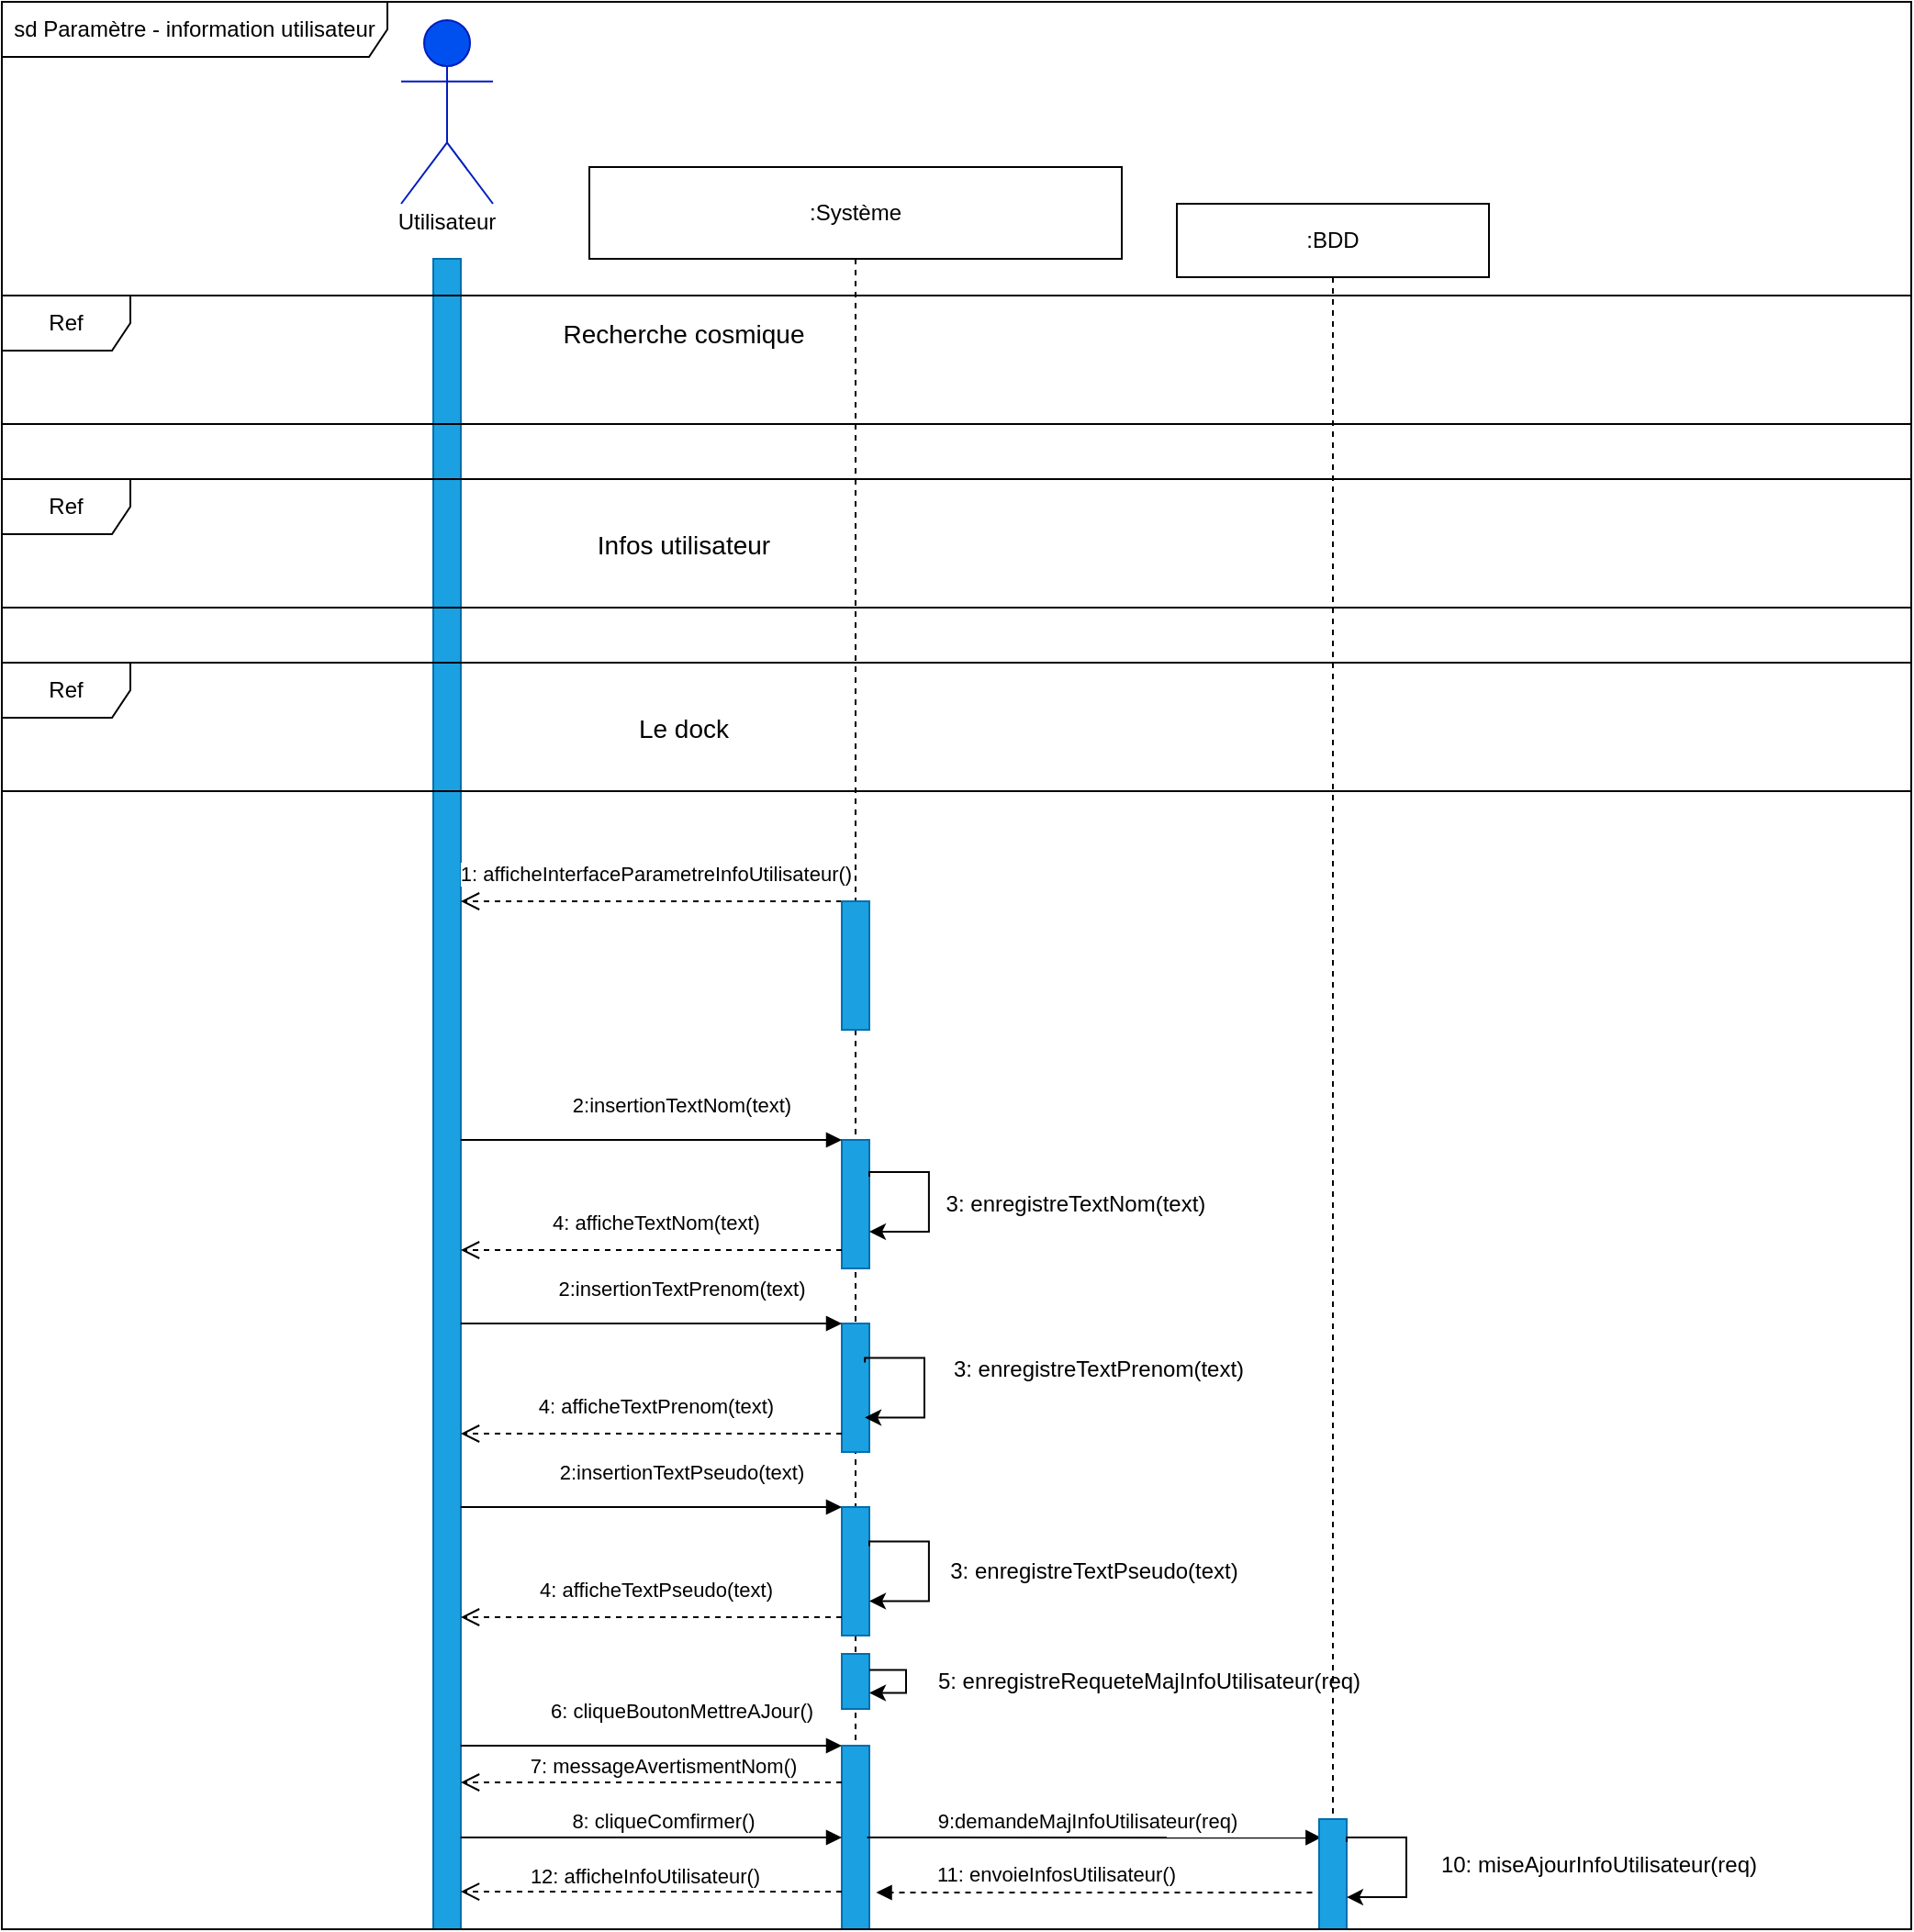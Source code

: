 <mxfile version="20.6.0" type="device"><diagram id="M-pu-cOKjHEZvPsEpOY4" name="Page-1"><mxGraphModel dx="1929" dy="566" grid="1" gridSize="10" guides="1" tooltips="1" connect="1" arrows="1" fold="1" page="1" pageScale="1" pageWidth="827" pageHeight="1169" math="0" shadow="0"><root><mxCell id="0"/><mxCell id="1" parent="0"/><mxCell id="OMeM30PVV8WrVPDrTTRZ-9" value="" style="rounded=0;whiteSpace=wrap;html=1;fillColor=#1ba1e2;fontColor=#ffffff;strokeColor=#006EAF;" parent="1" vertex="1"><mxGeometry x="125" y="180" width="15" height="910" as="geometry"/></mxCell><mxCell id="OMeM30PVV8WrVPDrTTRZ-1" value="&lt;b&gt;Utilisateur&lt;/b&gt;" style="shape=umlActor;verticalLabelPosition=bottom;verticalAlign=top;html=1;fillColor=#0050ef;fontColor=#ffffff;strokeColor=#001DBC;" parent="1" vertex="1"><mxGeometry x="107.5" y="50" width="50" height="100" as="geometry"/></mxCell><mxCell id="UVZ0IYtNJLXeqeBDd-HU-10" value="Utilisateur" style="text;html=1;strokeColor=none;fillColor=none;align=center;verticalAlign=middle;whiteSpace=wrap;rounded=0;" parent="1" vertex="1"><mxGeometry x="91.25" y="140" width="82.5" height="40" as="geometry"/></mxCell><mxCell id="UVZ0IYtNJLXeqeBDd-HU-47" value="Ref " style="shape=umlFrame;whiteSpace=wrap;html=1;width=70;height=30;fillStyle=auto;sketch=0;shadow=0;" parent="1" vertex="1"><mxGeometry x="-110" y="200" width="1040" height="70" as="geometry"/></mxCell><mxCell id="788C2WhoYGFtB54ipDxD-50" value=":Système" style="shape=umlLifeline;perimeter=lifelinePerimeter;whiteSpace=wrap;html=1;container=1;collapsible=0;recursiveResize=0;outlineConnect=0;size=50;" vertex="1" parent="1"><mxGeometry x="210" y="130" width="290" height="960" as="geometry"/></mxCell><mxCell id="788C2WhoYGFtB54ipDxD-73" value="" style="rounded=0;whiteSpace=wrap;html=1;fillColor=#1ba1e2;fontColor=#ffffff;strokeColor=#006EAF;" vertex="1" parent="788C2WhoYGFtB54ipDxD-50"><mxGeometry x="137.5" y="530" width="15" height="70" as="geometry"/></mxCell><mxCell id="788C2WhoYGFtB54ipDxD-74" value="" style="rounded=0;whiteSpace=wrap;html=1;fillColor=#1ba1e2;fontColor=#ffffff;strokeColor=#006EAF;" vertex="1" parent="788C2WhoYGFtB54ipDxD-50"><mxGeometry x="137.5" y="630" width="15" height="70" as="geometry"/></mxCell><UserObject label="Recherche cosmique" placeholders="1" name="Variable" id="UVZ0IYtNJLXeqeBDd-HU-48"><mxCell style="text;html=1;strokeColor=none;fillColor=none;align=center;verticalAlign=middle;whiteSpace=wrap;overflow=hidden;fontSize=14;" parent="788C2WhoYGFtB54ipDxD-50" vertex="1"><mxGeometry x="-80" y="80" width="262.5" height="20" as="geometry"/></mxCell></UserObject><mxCell id="788C2WhoYGFtB54ipDxD-118" value="Ref " style="shape=umlFrame;whiteSpace=wrap;html=1;width=70;height=30;fillStyle=auto;sketch=0;shadow=0;" vertex="1" parent="788C2WhoYGFtB54ipDxD-50"><mxGeometry x="-320" y="170" width="1040" height="70" as="geometry"/></mxCell><UserObject label="Infos utilisateur" placeholders="1" name="Variable" id="788C2WhoYGFtB54ipDxD-120"><mxCell style="text;html=1;strokeColor=none;fillColor=none;align=center;verticalAlign=middle;whiteSpace=wrap;overflow=hidden;fontSize=14;" vertex="1" parent="788C2WhoYGFtB54ipDxD-50"><mxGeometry x="-80" y="195" width="262.5" height="20" as="geometry"/></mxCell></UserObject><mxCell id="788C2WhoYGFtB54ipDxD-72" value="1: afficheInterfaceParametreInfoUtilisateur()" style="html=1;verticalAlign=bottom;endArrow=open;dashed=1;endSize=8;rounded=0;" edge="1" parent="788C2WhoYGFtB54ipDxD-50"><mxGeometry x="-0.016" y="-6" relative="1" as="geometry"><mxPoint x="137.5" y="400.0" as="sourcePoint"/><mxPoint x="-70" y="400.0" as="targetPoint"/><mxPoint as="offset"/></mxGeometry></mxCell><mxCell id="788C2WhoYGFtB54ipDxD-129" value="" style="rounded=0;whiteSpace=wrap;html=1;fillColor=#1ba1e2;fontColor=#ffffff;strokeColor=#006EAF;" vertex="1" parent="788C2WhoYGFtB54ipDxD-50"><mxGeometry x="137.5" y="400" width="15" height="70" as="geometry"/></mxCell><mxCell id="788C2WhoYGFtB54ipDxD-159" value="2:insertionTextNom(text)" style="html=1;verticalAlign=bottom;endArrow=block;rounded=0;entryX=0.01;entryY=0.143;entryDx=0;entryDy=0;entryPerimeter=0;" edge="1" parent="788C2WhoYGFtB54ipDxD-50"><mxGeometry x="0.156" y="10" width="80" relative="1" as="geometry"><mxPoint x="-70.15" y="530.05" as="sourcePoint"/><mxPoint x="137.5" y="530" as="targetPoint"/><mxPoint as="offset"/></mxGeometry></mxCell><mxCell id="788C2WhoYGFtB54ipDxD-160" value="4: afficheTextNom(text)" style="html=1;verticalAlign=bottom;endArrow=open;dashed=1;endSize=8;rounded=0;" edge="1" parent="788C2WhoYGFtB54ipDxD-50"><mxGeometry x="-0.016" y="-6" relative="1" as="geometry"><mxPoint x="137.5" y="590" as="sourcePoint"/><mxPoint x="-70" y="590" as="targetPoint"/><mxPoint as="offset"/></mxGeometry></mxCell><mxCell id="788C2WhoYGFtB54ipDxD-222" value="Ref " style="shape=umlFrame;whiteSpace=wrap;html=1;width=70;height=30;fillStyle=auto;sketch=0;shadow=0;" vertex="1" parent="788C2WhoYGFtB54ipDxD-50"><mxGeometry x="-320" y="270" width="1040" height="70" as="geometry"/></mxCell><UserObject label="Le dock" placeholders="1" name="Variable" id="788C2WhoYGFtB54ipDxD-223"><mxCell style="text;html=1;strokeColor=none;fillColor=none;align=center;verticalAlign=middle;whiteSpace=wrap;overflow=hidden;fontSize=14;" vertex="1" parent="788C2WhoYGFtB54ipDxD-50"><mxGeometry x="-80" y="295" width="262.5" height="20" as="geometry"/></mxCell></UserObject><mxCell id="788C2WhoYGFtB54ipDxD-226" value="2:insertionTextPrenom(text)" style="html=1;verticalAlign=bottom;endArrow=block;rounded=0;entryX=0.01;entryY=0.143;entryDx=0;entryDy=0;entryPerimeter=0;" edge="1" parent="788C2WhoYGFtB54ipDxD-50"><mxGeometry x="0.156" y="10" width="80" relative="1" as="geometry"><mxPoint x="-70.15" y="630.05" as="sourcePoint"/><mxPoint x="137.5" y="630" as="targetPoint"/><mxPoint as="offset"/></mxGeometry></mxCell><mxCell id="788C2WhoYGFtB54ipDxD-227" value="4: afficheTextPrenom(text)" style="html=1;verticalAlign=bottom;endArrow=open;dashed=1;endSize=8;rounded=0;" edge="1" parent="788C2WhoYGFtB54ipDxD-50"><mxGeometry x="-0.016" y="-6" relative="1" as="geometry"><mxPoint x="137.5" y="690" as="sourcePoint"/><mxPoint x="-70.0" y="690" as="targetPoint"/><mxPoint as="offset"/></mxGeometry></mxCell><mxCell id="788C2WhoYGFtB54ipDxD-230" style="edgeStyle=orthogonalEdgeStyle;rounded=0;orthogonalLoop=1;jettySize=auto;html=1;exitX=1;exitY=0.25;exitDx=0;exitDy=0;entryX=1;entryY=0.75;entryDx=0;entryDy=0;" edge="1" parent="788C2WhoYGFtB54ipDxD-50"><mxGeometry relative="1" as="geometry"><Array as="points"><mxPoint x="152.97" y="547.48"/><mxPoint x="184.97" y="547.48"/><mxPoint x="184.97" y="580.48"/></Array><mxPoint x="152.5" y="550" as="sourcePoint"/><mxPoint x="152.5" y="580" as="targetPoint"/></mxGeometry></mxCell><mxCell id="788C2WhoYGFtB54ipDxD-231" style="edgeStyle=orthogonalEdgeStyle;rounded=0;orthogonalLoop=1;jettySize=auto;html=1;exitX=1;exitY=0.25;exitDx=0;exitDy=0;entryX=1;entryY=0.75;entryDx=0;entryDy=0;" edge="1" parent="788C2WhoYGFtB54ipDxD-50"><mxGeometry relative="1" as="geometry"><Array as="points"><mxPoint x="150.52" y="648.71"/><mxPoint x="182.52" y="648.71"/><mxPoint x="182.52" y="681.71"/></Array><mxPoint x="150.05" y="651.23" as="sourcePoint"/><mxPoint x="150.05" y="681.23" as="targetPoint"/></mxGeometry></mxCell><mxCell id="788C2WhoYGFtB54ipDxD-232" value="" style="rounded=0;whiteSpace=wrap;html=1;fillColor=#1ba1e2;fontColor=#ffffff;strokeColor=#006EAF;" vertex="1" parent="788C2WhoYGFtB54ipDxD-50"><mxGeometry x="137.5" y="730" width="15" height="70" as="geometry"/></mxCell><mxCell id="788C2WhoYGFtB54ipDxD-233" value="2:insertionTextPseudo(text)" style="html=1;verticalAlign=bottom;endArrow=block;rounded=0;entryX=0.01;entryY=0.143;entryDx=0;entryDy=0;entryPerimeter=0;" edge="1" parent="788C2WhoYGFtB54ipDxD-50"><mxGeometry x="0.156" y="10" width="80" relative="1" as="geometry"><mxPoint x="-70.15" y="730.05" as="sourcePoint"/><mxPoint x="137.5" y="730" as="targetPoint"/><mxPoint as="offset"/></mxGeometry></mxCell><mxCell id="788C2WhoYGFtB54ipDxD-235" style="edgeStyle=orthogonalEdgeStyle;rounded=0;orthogonalLoop=1;jettySize=auto;html=1;exitX=1;exitY=0.25;exitDx=0;exitDy=0;entryX=1;entryY=0.75;entryDx=0;entryDy=0;" edge="1" parent="788C2WhoYGFtB54ipDxD-50"><mxGeometry relative="1" as="geometry"><Array as="points"><mxPoint x="152.97" y="748.71"/><mxPoint x="184.97" y="748.71"/><mxPoint x="184.97" y="781.71"/></Array><mxPoint x="152.5" y="751.23" as="sourcePoint"/><mxPoint x="152.5" y="781.23" as="targetPoint"/></mxGeometry></mxCell><mxCell id="788C2WhoYGFtB54ipDxD-228" value="3: enregistreTextNom(text) " style="text;html=1;strokeColor=none;fillColor=none;align=center;verticalAlign=middle;whiteSpace=wrap;rounded=0;" vertex="1" parent="788C2WhoYGFtB54ipDxD-50"><mxGeometry x="190" y="550" width="150" height="30" as="geometry"/></mxCell><mxCell id="788C2WhoYGFtB54ipDxD-162" value="3: enregistreTextPrenom(text) " style="text;html=1;strokeColor=none;fillColor=none;align=center;verticalAlign=middle;whiteSpace=wrap;rounded=0;" vertex="1" parent="788C2WhoYGFtB54ipDxD-50"><mxGeometry x="185" y="640" width="185" height="30" as="geometry"/></mxCell><mxCell id="788C2WhoYGFtB54ipDxD-236" value="3: enregistreTextPseudo(text) " style="text;html=1;strokeColor=none;fillColor=none;align=center;verticalAlign=middle;whiteSpace=wrap;rounded=0;" vertex="1" parent="788C2WhoYGFtB54ipDxD-50"><mxGeometry x="190" y="750" width="170" height="30" as="geometry"/></mxCell><mxCell id="788C2WhoYGFtB54ipDxD-239" value="6: cliqueBoutonMettreAJour()" style="html=1;verticalAlign=bottom;endArrow=block;rounded=0;entryX=0.01;entryY=0.143;entryDx=0;entryDy=0;entryPerimeter=0;" edge="1" parent="788C2WhoYGFtB54ipDxD-50"><mxGeometry x="0.156" y="10" width="80" relative="1" as="geometry"><mxPoint x="-70.15" y="860.05" as="sourcePoint"/><mxPoint x="137.5" y="860" as="targetPoint"/><mxPoint as="offset"/></mxGeometry></mxCell><mxCell id="788C2WhoYGFtB54ipDxD-130" value="" style="rounded=0;whiteSpace=wrap;html=1;fillColor=#1ba1e2;fontColor=#ffffff;strokeColor=#006EAF;" vertex="1" parent="788C2WhoYGFtB54ipDxD-50"><mxGeometry x="137.5" y="810" width="15" height="30" as="geometry"/></mxCell><mxCell id="788C2WhoYGFtB54ipDxD-131" style="edgeStyle=orthogonalEdgeStyle;rounded=0;orthogonalLoop=1;jettySize=auto;html=1;entryX=1;entryY=0.75;entryDx=0;entryDy=0;" edge="1" parent="788C2WhoYGFtB54ipDxD-50"><mxGeometry relative="1" as="geometry"><Array as="points"><mxPoint x="152.5" y="818.74"/><mxPoint x="172.5" y="818.74"/><mxPoint x="172.5" y="831.74"/></Array><mxPoint x="152.5" y="818.74" as="sourcePoint"/><mxPoint x="152.5" y="831.26" as="targetPoint"/></mxGeometry></mxCell><mxCell id="788C2WhoYGFtB54ipDxD-237" value="" style="rounded=0;whiteSpace=wrap;html=1;fillColor=#1ba1e2;fontColor=#ffffff;strokeColor=#006EAF;" vertex="1" parent="788C2WhoYGFtB54ipDxD-50"><mxGeometry x="137.5" y="860" width="15" height="100" as="geometry"/></mxCell><mxCell id="788C2WhoYGFtB54ipDxD-238" value="12: afficheInfoUtilisateur()" style="html=1;verticalAlign=bottom;endArrow=open;dashed=1;endSize=8;rounded=0;" edge="1" parent="788C2WhoYGFtB54ipDxD-50"><mxGeometry x="0.036" relative="1" as="geometry"><mxPoint x="137.5" y="939.52" as="sourcePoint"/><mxPoint x="-70.0" y="939.52" as="targetPoint"/><mxPoint as="offset"/></mxGeometry></mxCell><mxCell id="788C2WhoYGFtB54ipDxD-179" value="9:demandeMajInfoUtilisateur(req)" style="html=1;verticalAlign=bottom;endArrow=block;rounded=0;entryX=0.857;entryY=0.485;entryDx=0;entryDy=0;entryPerimeter=0;" edge="1" parent="788C2WhoYGFtB54ipDxD-50"><mxGeometry x="-0.03" width="80" relative="1" as="geometry"><mxPoint x="151.31" y="910.0" as="sourcePoint"/><mxPoint x="398.69" y="910.1" as="targetPoint"/><mxPoint as="offset"/></mxGeometry></mxCell><mxCell id="788C2WhoYGFtB54ipDxD-241" value="7: messageAvertismentNom()" style="html=1;verticalAlign=bottom;endArrow=open;dashed=1;endSize=8;rounded=0;" edge="1" parent="788C2WhoYGFtB54ipDxD-50"><mxGeometry x="-0.06" relative="1" as="geometry"><mxPoint x="137.5" y="880" as="sourcePoint"/><mxPoint x="-70.0" y="880" as="targetPoint"/><mxPoint as="offset"/></mxGeometry></mxCell><mxCell id="788C2WhoYGFtB54ipDxD-242" value="8: cliqueComfirmer()" style="html=1;verticalAlign=bottom;endArrow=block;rounded=0;entryX=0.01;entryY=0.143;entryDx=0;entryDy=0;entryPerimeter=0;" edge="1" parent="788C2WhoYGFtB54ipDxD-50"><mxGeometry x="0.061" width="80" relative="1" as="geometry"><mxPoint x="-70.15" y="910.05" as="sourcePoint"/><mxPoint x="137.5" y="910" as="targetPoint"/><mxPoint as="offset"/></mxGeometry></mxCell><mxCell id="788C2WhoYGFtB54ipDxD-177" value="11: envoieInfosUtilisateur()" style="html=1;verticalAlign=bottom;endArrow=block;rounded=0;dashed=1;" edge="1" parent="788C2WhoYGFtB54ipDxD-50"><mxGeometry x="0.179" y="-1" width="80" relative="1" as="geometry"><mxPoint x="393.75" y="940" as="sourcePoint"/><mxPoint x="156.25" y="940" as="targetPoint"/><mxPoint as="offset"/></mxGeometry></mxCell><mxCell id="788C2WhoYGFtB54ipDxD-126" value=":BDD" style="shape=umlLifeline;perimeter=lifelinePerimeter;whiteSpace=wrap;html=1;container=1;collapsible=0;recursiveResize=0;outlineConnect=0;size=40;" vertex="1" parent="1"><mxGeometry x="530" y="150" width="170" height="940" as="geometry"/></mxCell><mxCell id="788C2WhoYGFtB54ipDxD-127" value="" style="rounded=0;whiteSpace=wrap;html=1;fillColor=#1ba1e2;fontColor=#ffffff;strokeColor=#006EAF;" vertex="1" parent="788C2WhoYGFtB54ipDxD-126"><mxGeometry x="77.5" y="880" width="15" height="60" as="geometry"/></mxCell><mxCell id="788C2WhoYGFtB54ipDxD-175" style="edgeStyle=orthogonalEdgeStyle;rounded=0;orthogonalLoop=1;jettySize=auto;html=1;exitX=1;exitY=0.25;exitDx=0;exitDy=0;entryX=1;entryY=0.75;entryDx=0;entryDy=0;" edge="1" parent="788C2WhoYGFtB54ipDxD-126"><mxGeometry relative="1" as="geometry"><Array as="points"><mxPoint x="93" y="890"/><mxPoint x="125" y="890"/><mxPoint x="125" y="923"/></Array><mxPoint x="92.5" y="892.52" as="sourcePoint"/><mxPoint x="92.5" y="922.52" as="targetPoint"/></mxGeometry></mxCell><mxCell id="788C2WhoYGFtB54ipDxD-240" value="5: enregistreRequeteMajInfoUtilisateur(req) " style="text;html=1;strokeColor=none;fillColor=none;align=center;verticalAlign=middle;whiteSpace=wrap;rounded=0;" vertex="1" parent="788C2WhoYGFtB54ipDxD-126"><mxGeometry x="-140" y="790" width="250" height="30" as="geometry"/></mxCell><mxCell id="788C2WhoYGFtB54ipDxD-176" value="10: miseAjourInfoUtilisateur(req)" style="text;html=1;strokeColor=none;fillColor=none;align=center;verticalAlign=middle;whiteSpace=wrap;rounded=0;" vertex="1" parent="1"><mxGeometry x="660" y="1040" width="200" height="30" as="geometry"/></mxCell><mxCell id="788C2WhoYGFtB54ipDxD-234" value="4: afficheTextPseudo(text)" style="html=1;verticalAlign=bottom;endArrow=open;dashed=1;endSize=8;rounded=0;" edge="1" parent="1"><mxGeometry x="-0.016" y="-6" relative="1" as="geometry"><mxPoint x="347.5" y="920" as="sourcePoint"/><mxPoint x="140.0" y="920" as="targetPoint"/><mxPoint as="offset"/></mxGeometry></mxCell><mxCell id="788C2WhoYGFtB54ipDxD-243" value="sd Paramètre - information utilisateur" style="shape=umlFrame;whiteSpace=wrap;html=1;width=210;height=30;" vertex="1" parent="1"><mxGeometry x="-110" y="40" width="1040" height="1050" as="geometry"/></mxCell></root></mxGraphModel></diagram></mxfile>